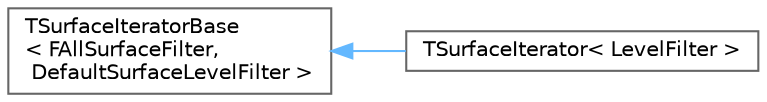 digraph "Graphical Class Hierarchy"
{
 // INTERACTIVE_SVG=YES
 // LATEX_PDF_SIZE
  bgcolor="transparent";
  edge [fontname=Helvetica,fontsize=10,labelfontname=Helvetica,labelfontsize=10];
  node [fontname=Helvetica,fontsize=10,shape=box,height=0.2,width=0.4];
  rankdir="LR";
  Node0 [id="Node000000",label="TSurfaceIteratorBase\l\< FAllSurfaceFilter,\l DefaultSurfaceLevelFilter \>",height=0.2,width=0.4,color="grey40", fillcolor="white", style="filled",URL="$dd/dfc/classTSurfaceIteratorBase.html",tooltip=" "];
  Node0 -> Node1 [id="edge8781_Node000000_Node000001",dir="back",color="steelblue1",style="solid",tooltip=" "];
  Node1 [id="Node000001",label="TSurfaceIterator\< LevelFilter \>",height=0.2,width=0.4,color="grey40", fillcolor="white", style="filled",URL="$dd/d32/classTSurfaceIterator.html",tooltip="Iterates over selected surfaces of the specified UWorld."];
}

